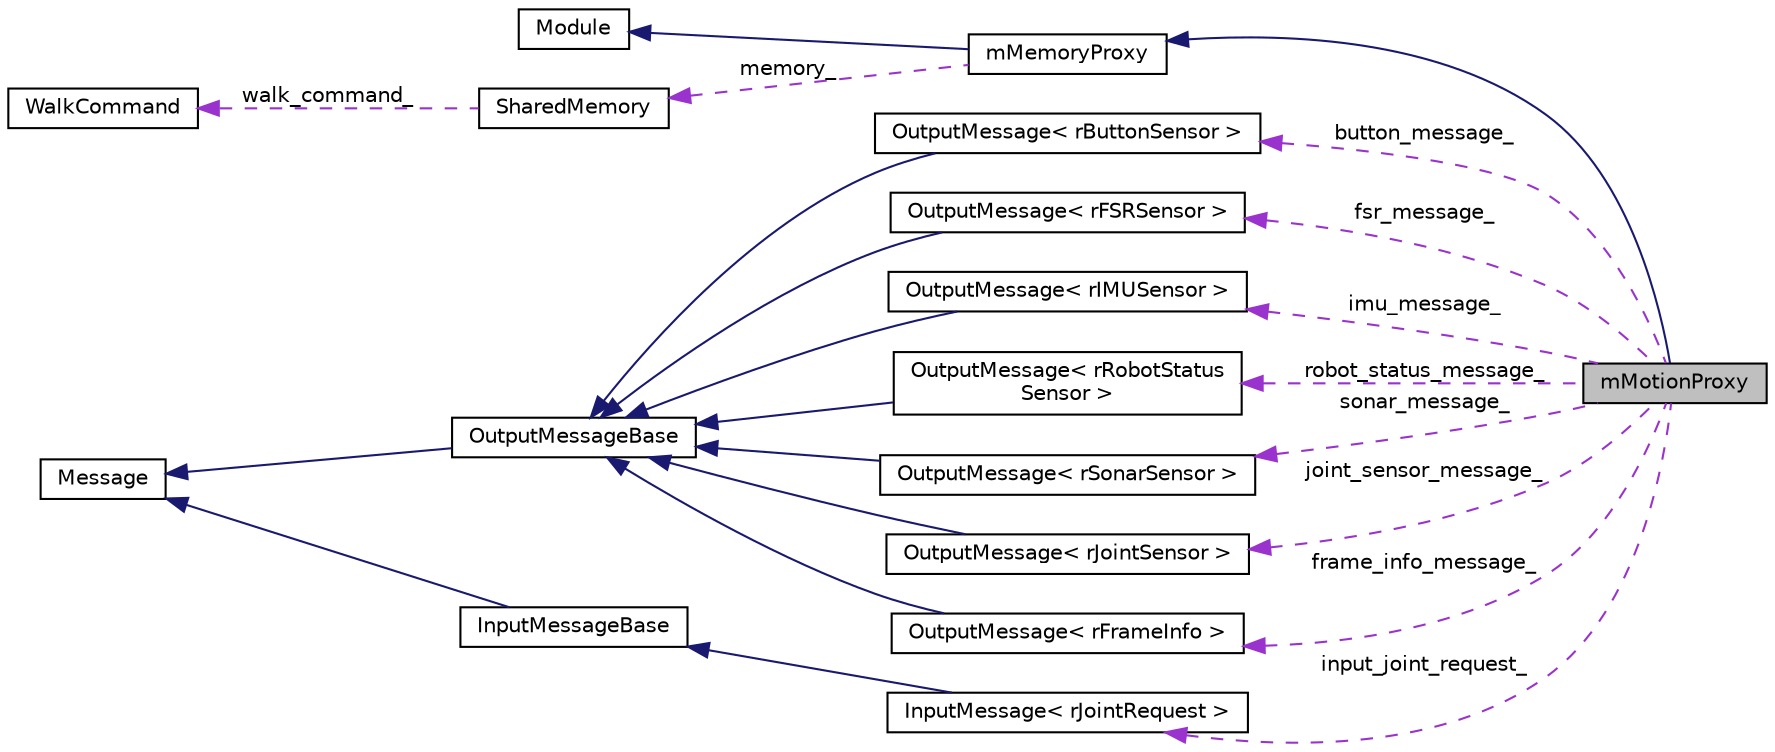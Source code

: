 digraph "mMotionProxy"
{
  edge [fontname="Helvetica",fontsize="10",labelfontname="Helvetica",labelfontsize="10"];
  node [fontname="Helvetica",fontsize="10",shape=record];
  rankdir="LR";
  Node3 [label="mMotionProxy",height=0.2,width=0.4,color="black", fillcolor="grey75", style="filled", fontcolor="black"];
  Node4 -> Node3 [dir="back",color="midnightblue",fontsize="10",style="solid",fontname="Helvetica"];
  Node4 [label="mMemoryProxy",height=0.2,width=0.4,color="black", fillcolor="white", style="filled",URL="$classmMemoryProxy.html",tooltip="mMemoryProxy: Base class to reads from shared memory and put data into Representations. "];
  Node5 -> Node4 [dir="back",color="midnightblue",fontsize="10",style="solid",fontname="Helvetica"];
  Node5 [label="Module",height=0.2,width=0.4,color="black", fillcolor="white", style="filled",URL="$classModule.html",tooltip="Module abstract class. "];
  Node6 -> Node4 [dir="back",color="darkorchid3",fontsize="10",style="dashed",label=" memory_" ,fontname="Helvetica"];
  Node6 [label="SharedMemory",height=0.2,width=0.4,color="black", fillcolor="white", style="filled",URL="$classSharedMemory.html"];
  Node7 -> Node6 [dir="back",color="darkorchid3",fontsize="10",style="dashed",label=" walk_command_" ,fontname="Helvetica"];
  Node7 [label="WalkCommand",height=0.2,width=0.4,color="black", fillcolor="white", style="filled",URL="$structWalkCommand.html",tooltip="Walk command used to control the naoqi motion proxy. "];
  Node8 -> Node3 [dir="back",color="darkorchid3",fontsize="10",style="dashed",label=" button_message_" ,fontname="Helvetica"];
  Node8 [label="OutputMessage\< rButtonSensor \>",height=0.2,width=0.4,color="black", fillcolor="white", style="filled",URL="$classOutputMessage.html"];
  Node9 -> Node8 [dir="back",color="midnightblue",fontsize="10",style="solid",fontname="Helvetica"];
  Node9 [label="OutputMessageBase",height=0.2,width=0.4,color="black", fillcolor="white", style="filled",URL="$classOutputMessageBase.html",tooltip="OutputMessage of a module. "];
  Node10 -> Node9 [dir="back",color="midnightblue",fontsize="10",style="solid",fontname="Helvetica"];
  Node10 [label="Message",height=0.2,width=0.4,color="black", fillcolor="white", style="filled",URL="$classMessage.html",tooltip="Message abstract class. "];
  Node11 -> Node3 [dir="back",color="darkorchid3",fontsize="10",style="dashed",label=" input_joint_request_" ,fontname="Helvetica"];
  Node11 [label="InputMessage\< rJointRequest \>",height=0.2,width=0.4,color="black", fillcolor="white", style="filled",URL="$classInputMessage.html"];
  Node12 -> Node11 [dir="back",color="midnightblue",fontsize="10",style="solid",fontname="Helvetica"];
  Node12 [label="InputMessageBase",height=0.2,width=0.4,color="black", fillcolor="white", style="filled",URL="$classInputMessageBase.html",tooltip="InputMessage of a module. "];
  Node10 -> Node12 [dir="back",color="midnightblue",fontsize="10",style="solid",fontname="Helvetica"];
  Node13 -> Node3 [dir="back",color="darkorchid3",fontsize="10",style="dashed",label=" fsr_message_" ,fontname="Helvetica"];
  Node13 [label="OutputMessage\< rFSRSensor \>",height=0.2,width=0.4,color="black", fillcolor="white", style="filled",URL="$classOutputMessage.html"];
  Node9 -> Node13 [dir="back",color="midnightblue",fontsize="10",style="solid",fontname="Helvetica"];
  Node14 -> Node3 [dir="back",color="darkorchid3",fontsize="10",style="dashed",label=" imu_message_" ,fontname="Helvetica"];
  Node14 [label="OutputMessage\< rIMUSensor \>",height=0.2,width=0.4,color="black", fillcolor="white", style="filled",URL="$classOutputMessage.html"];
  Node9 -> Node14 [dir="back",color="midnightblue",fontsize="10",style="solid",fontname="Helvetica"];
  Node15 -> Node3 [dir="back",color="darkorchid3",fontsize="10",style="dashed",label=" robot_status_message_" ,fontname="Helvetica"];
  Node15 [label="OutputMessage\< rRobotStatus\lSensor \>",height=0.2,width=0.4,color="black", fillcolor="white", style="filled",URL="$classOutputMessage.html"];
  Node9 -> Node15 [dir="back",color="midnightblue",fontsize="10",style="solid",fontname="Helvetica"];
  Node16 -> Node3 [dir="back",color="darkorchid3",fontsize="10",style="dashed",label=" sonar_message_" ,fontname="Helvetica"];
  Node16 [label="OutputMessage\< rSonarSensor \>",height=0.2,width=0.4,color="black", fillcolor="white", style="filled",URL="$classOutputMessage.html"];
  Node9 -> Node16 [dir="back",color="midnightblue",fontsize="10",style="solid",fontname="Helvetica"];
  Node17 -> Node3 [dir="back",color="darkorchid3",fontsize="10",style="dashed",label=" joint_sensor_message_" ,fontname="Helvetica"];
  Node17 [label="OutputMessage\< rJointSensor \>",height=0.2,width=0.4,color="black", fillcolor="white", style="filled",URL="$classOutputMessage.html"];
  Node9 -> Node17 [dir="back",color="midnightblue",fontsize="10",style="solid",fontname="Helvetica"];
  Node18 -> Node3 [dir="back",color="darkorchid3",fontsize="10",style="dashed",label=" frame_info_message_" ,fontname="Helvetica"];
  Node18 [label="OutputMessage\< rFrameInfo \>",height=0.2,width=0.4,color="black", fillcolor="white", style="filled",URL="$classOutputMessage.html"];
  Node9 -> Node18 [dir="back",color="midnightblue",fontsize="10",style="solid",fontname="Helvetica"];
}
